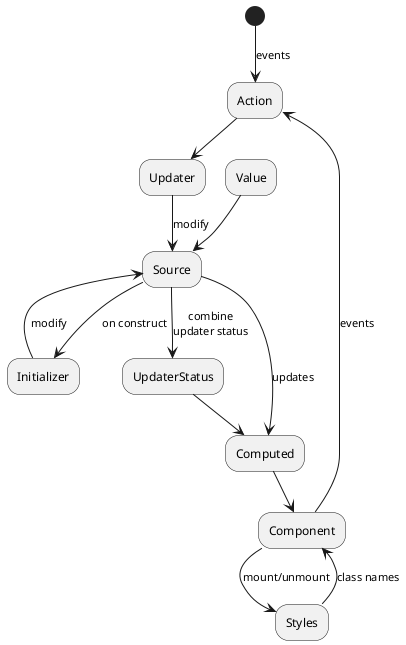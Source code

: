 @startuml

(*)-->[events] Action
    -->Updater
    -->[modify] Source
    -->[combine\nupdater status] UpdaterStatus

Source-->[on construct] Initializer
Initializer-->[modify] Source
Source-->[updates] Computed

UpdaterStatus-->Computed
Computed-->Component

Value-->Source

Styles-->[class names] Component
Component-->[mount/unmount] Styles
Component-->[events] Action

@enduml
